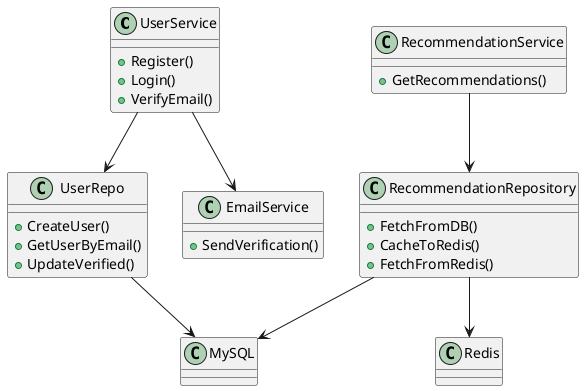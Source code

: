 @startuml

' 定義 UserService 與其相依元件
class UserService {
    +Register()
    +Login()
    +VerifyEmail()
}

class UserRepo {
    +CreateUser()
    +GetUserByEmail()
    +UpdateVerified()
}

class MySQL

UserService --> UserRepo
UserRepo --> MySQL

' RecommendationService 部分
class RecommendationService {
    +GetRecommendations()
}

class RecommendationRepository {
    +FetchFromDB()
    +CacheToRedis()
    +FetchFromRedis()
}

RecommendationService --> RecommendationRepository

class Redis

RecommendationRepository --> Redis
RecommendationRepository --> MySQL

' EmailService
class EmailService {
    +SendVerification()
}

UserService --> EmailService

@enduml